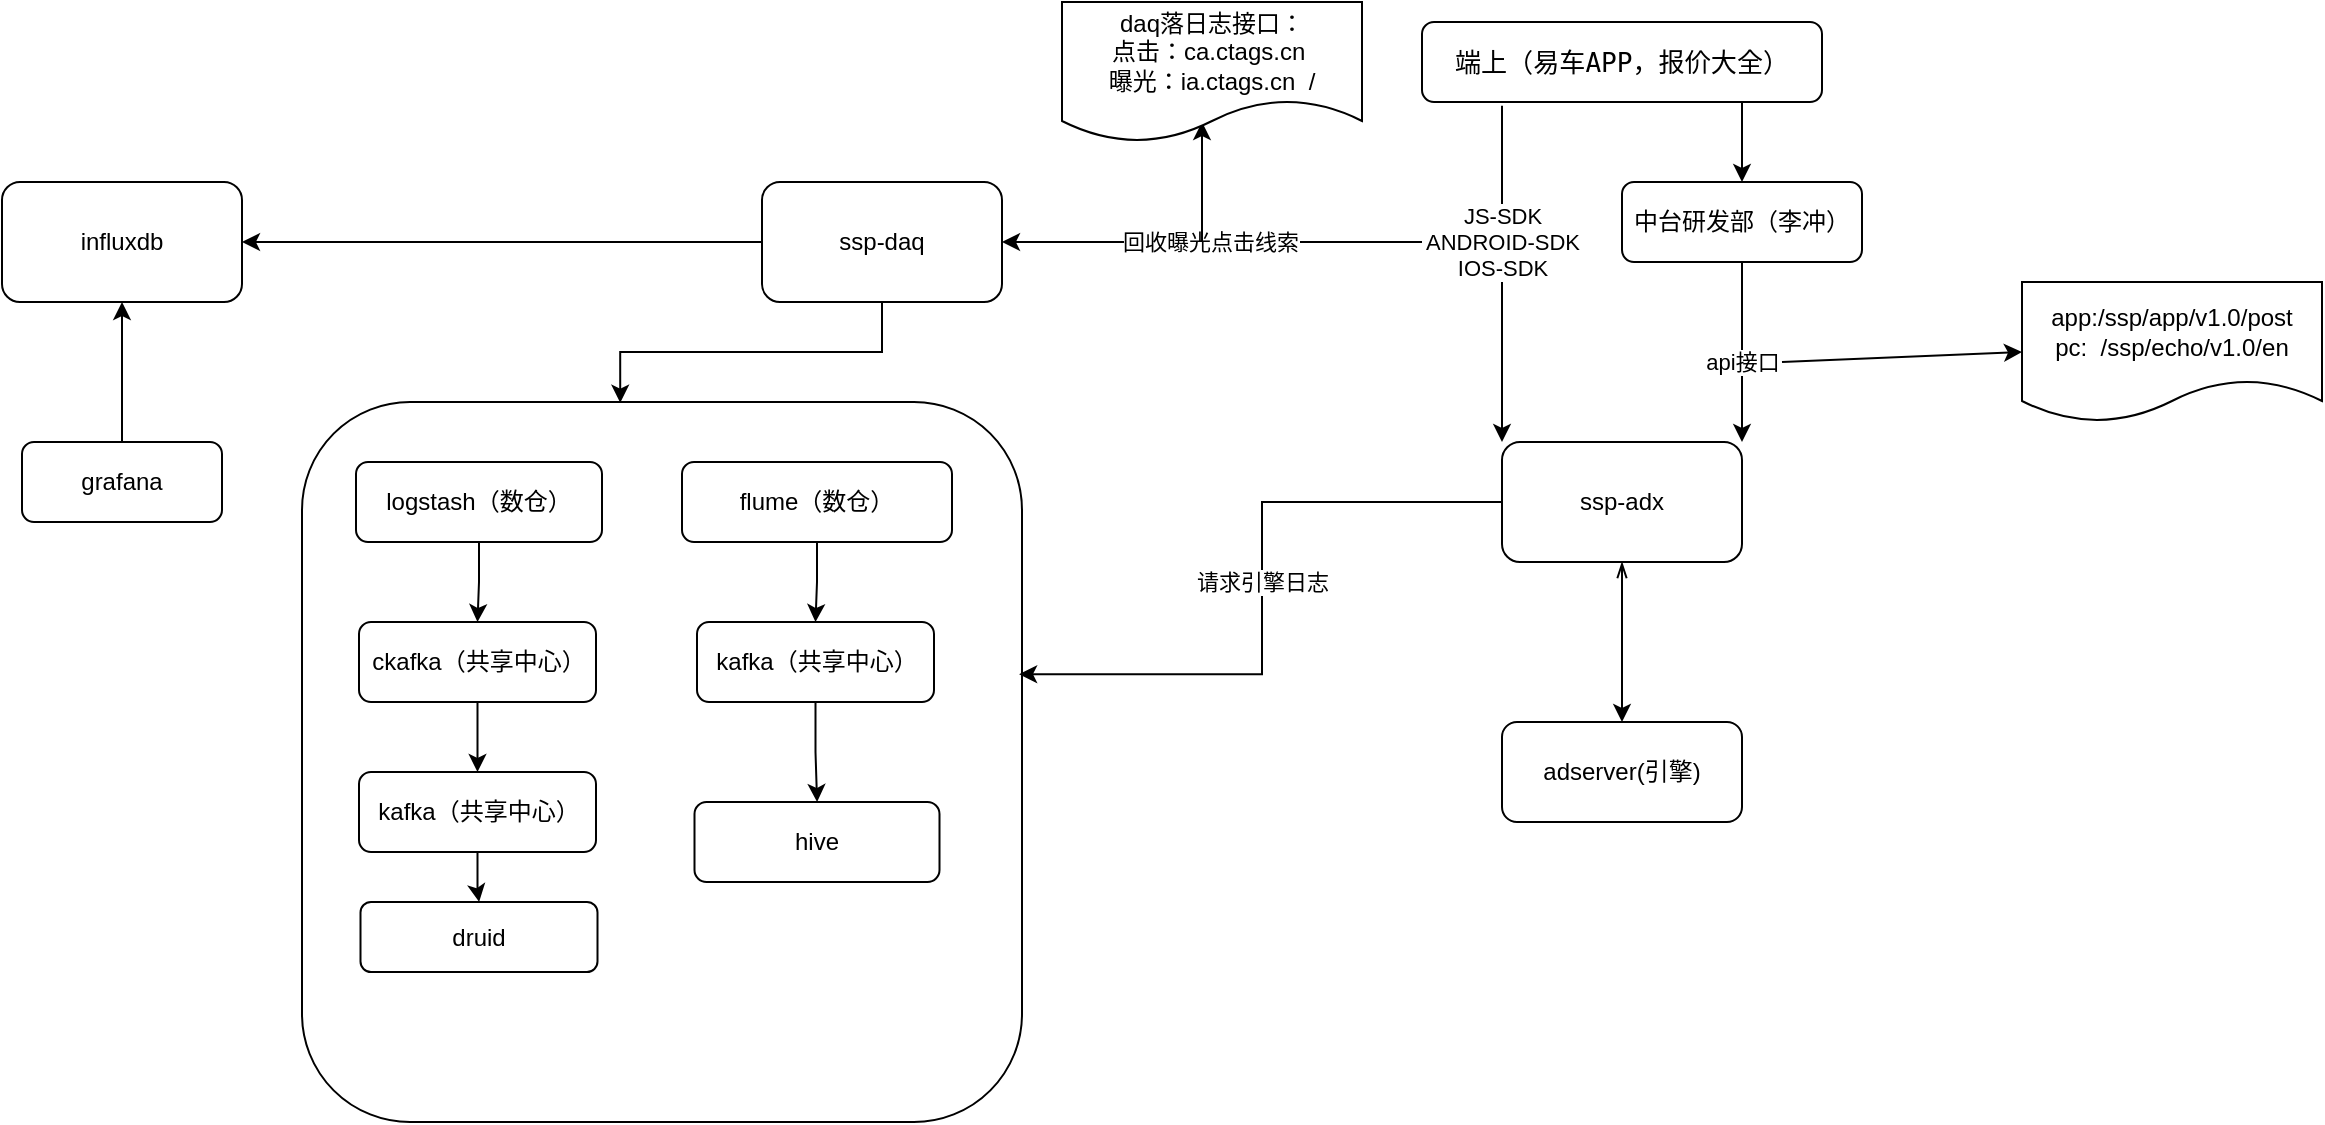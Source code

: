 <mxfile version="17.4.6" type="github">
  <diagram id="UeLceDq5GZnAgyrlyKgJ" name="Page-1">
    <mxGraphModel dx="1686" dy="589" grid="1" gridSize="10" guides="1" tooltips="1" connect="1" arrows="1" fold="1" page="1" pageScale="1" pageWidth="827" pageHeight="1169" math="0" shadow="0">
      <root>
        <mxCell id="0" />
        <mxCell id="1" parent="0" />
        <mxCell id="snLcsFlIVh21x5g7Dc2b-37" value="" style="whiteSpace=wrap;html=1;aspect=fixed;rounded=1;fillColor=none;" parent="1" vertex="1">
          <mxGeometry x="-440" y="220" width="360" height="360" as="geometry" />
        </mxCell>
        <mxCell id="snLcsFlIVh21x5g7Dc2b-7" value="" style="edgeStyle=orthogonalEdgeStyle;rounded=0;orthogonalLoop=1;jettySize=auto;html=1;entryX=0;entryY=0;entryDx=0;entryDy=0;exitX=0.2;exitY=1.046;exitDx=0;exitDy=0;exitPerimeter=0;" parent="1" source="HXvhfLutWoaemwnJysyT-1" target="snLcsFlIVh21x5g7Dc2b-3" edge="1">
          <mxGeometry relative="1" as="geometry">
            <mxPoint x="160" y="80" as="sourcePoint" />
            <mxPoint x="160" y="160" as="targetPoint" />
            <Array as="points" />
          </mxGeometry>
        </mxCell>
        <mxCell id="snLcsFlIVh21x5g7Dc2b-9" value="JS-SDK&lt;br&gt;ANDROID-SDK&lt;br&gt;IOS-SDK" style="edgeLabel;html=1;align=center;verticalAlign=middle;resizable=0;points=[];" parent="snLcsFlIVh21x5g7Dc2b-7" vertex="1" connectable="0">
          <mxGeometry x="-0.19" y="1" relative="1" as="geometry">
            <mxPoint x="-1" as="offset" />
          </mxGeometry>
        </mxCell>
        <mxCell id="HXvhfLutWoaemwnJysyT-1" value="&lt;pre style=&quot;background-color: rgb(255 , 255 , 255) ; font-family: &amp;#34;jetbrains mono&amp;#34; , monospace ; font-size: 9.8pt&quot;&gt;端上（易车APP，报价大全）&lt;/pre&gt;" style="rounded=1;whiteSpace=wrap;html=1;" parent="1" vertex="1">
          <mxGeometry x="120" y="30" width="200" height="40" as="geometry" />
        </mxCell>
        <mxCell id="snLcsFlIVh21x5g7Dc2b-21" value="" style="edgeStyle=orthogonalEdgeStyle;rounded=0;orthogonalLoop=1;jettySize=auto;html=1;exitX=0;exitY=0.5;exitDx=0;exitDy=0;entryX=0.996;entryY=0.378;entryDx=0;entryDy=0;entryPerimeter=0;" parent="1" source="snLcsFlIVh21x5g7Dc2b-3" target="snLcsFlIVh21x5g7Dc2b-37" edge="1">
          <mxGeometry relative="1" as="geometry" />
        </mxCell>
        <mxCell id="snLcsFlIVh21x5g7Dc2b-32" value="请求引擎日志" style="edgeLabel;html=1;align=center;verticalAlign=middle;resizable=0;points=[];" parent="snLcsFlIVh21x5g7Dc2b-21" vertex="1" connectable="0">
          <mxGeometry x="-0.022" relative="1" as="geometry">
            <mxPoint as="offset" />
          </mxGeometry>
        </mxCell>
        <mxCell id="snLcsFlIVh21x5g7Dc2b-45" style="edgeStyle=orthogonalEdgeStyle;rounded=0;orthogonalLoop=1;jettySize=auto;html=1;entryX=0.5;entryY=0;entryDx=0;entryDy=0;startArrow=openThin;startFill=0;" parent="1" source="snLcsFlIVh21x5g7Dc2b-3" target="snLcsFlIVh21x5g7Dc2b-30" edge="1">
          <mxGeometry relative="1" as="geometry" />
        </mxCell>
        <mxCell id="snLcsFlIVh21x5g7Dc2b-3" value="ssp-adx" style="whiteSpace=wrap;html=1;rounded=1;" parent="1" vertex="1">
          <mxGeometry x="160" y="240" width="120" height="60" as="geometry" />
        </mxCell>
        <mxCell id="snLcsFlIVh21x5g7Dc2b-8" value="" style="edgeStyle=orthogonalEdgeStyle;rounded=0;orthogonalLoop=1;jettySize=auto;html=1;" parent="1" edge="1">
          <mxGeometry relative="1" as="geometry">
            <mxPoint x="280" y="70" as="sourcePoint" />
            <mxPoint x="280" y="110" as="targetPoint" />
            <Array as="points">
              <mxPoint x="280" y="100" />
            </Array>
          </mxGeometry>
        </mxCell>
        <mxCell id="snLcsFlIVh21x5g7Dc2b-11" style="edgeStyle=orthogonalEdgeStyle;rounded=0;orthogonalLoop=1;jettySize=auto;html=1;entryX=1;entryY=0;entryDx=0;entryDy=0;" parent="1" source="snLcsFlIVh21x5g7Dc2b-10" target="snLcsFlIVh21x5g7Dc2b-3" edge="1">
          <mxGeometry relative="1" as="geometry" />
        </mxCell>
        <mxCell id="snLcsFlIVh21x5g7Dc2b-12" value="api接口" style="edgeLabel;html=1;align=center;verticalAlign=middle;resizable=0;points=[];" parent="snLcsFlIVh21x5g7Dc2b-11" vertex="1" connectable="0">
          <mxGeometry x="0.101" relative="1" as="geometry">
            <mxPoint as="offset" />
          </mxGeometry>
        </mxCell>
        <mxCell id="snLcsFlIVh21x5g7Dc2b-10" value="中台研发部（李冲）" style="rounded=1;whiteSpace=wrap;html=1;" parent="1" vertex="1">
          <mxGeometry x="220" y="110" width="120" height="40" as="geometry" />
        </mxCell>
        <mxCell id="snLcsFlIVh21x5g7Dc2b-13" value="app:/ssp/app/v1.0/post&lt;br&gt;pc:&amp;nbsp; /ssp/echo/v1.0/en" style="shape=document;whiteSpace=wrap;html=1;boundedLbl=1;" parent="1" vertex="1">
          <mxGeometry x="420" y="160" width="150" height="70" as="geometry" />
        </mxCell>
        <mxCell id="snLcsFlIVh21x5g7Dc2b-14" value="" style="endArrow=classic;html=1;rounded=0;entryX=0;entryY=0.5;entryDx=0;entryDy=0;" parent="1" target="snLcsFlIVh21x5g7Dc2b-13" edge="1">
          <mxGeometry width="50" height="50" relative="1" as="geometry">
            <mxPoint x="300" y="200" as="sourcePoint" />
            <mxPoint x="560" y="280" as="targetPoint" />
          </mxGeometry>
        </mxCell>
        <mxCell id="snLcsFlIVh21x5g7Dc2b-23" value="" style="edgeStyle=orthogonalEdgeStyle;rounded=0;orthogonalLoop=1;jettySize=auto;html=1;entryX=0.442;entryY=0.001;entryDx=0;entryDy=0;entryPerimeter=0;" parent="1" source="snLcsFlIVh21x5g7Dc2b-15" target="snLcsFlIVh21x5g7Dc2b-37" edge="1">
          <mxGeometry relative="1" as="geometry" />
        </mxCell>
        <mxCell id="snLcsFlIVh21x5g7Dc2b-49" value="" style="edgeStyle=orthogonalEdgeStyle;rounded=0;orthogonalLoop=1;jettySize=auto;html=1;startArrow=none;startFill=0;" parent="1" source="snLcsFlIVh21x5g7Dc2b-15" target="snLcsFlIVh21x5g7Dc2b-48" edge="1">
          <mxGeometry relative="1" as="geometry" />
        </mxCell>
        <mxCell id="snLcsFlIVh21x5g7Dc2b-15" value="ssp-daq" style="whiteSpace=wrap;html=1;rounded=1;" parent="1" vertex="1">
          <mxGeometry x="-210" y="110" width="120" height="60" as="geometry" />
        </mxCell>
        <mxCell id="snLcsFlIVh21x5g7Dc2b-17" value="" style="endArrow=classic;html=1;rounded=0;entryX=1;entryY=0.5;entryDx=0;entryDy=0;" parent="1" target="snLcsFlIVh21x5g7Dc2b-15" edge="1">
          <mxGeometry width="50" height="50" relative="1" as="geometry">
            <mxPoint x="120" y="140" as="sourcePoint" />
            <mxPoint x="440" y="250" as="targetPoint" />
            <Array as="points">
              <mxPoint x="-35" y="140" />
            </Array>
          </mxGeometry>
        </mxCell>
        <mxCell id="snLcsFlIVh21x5g7Dc2b-18" value="回收曝光点击线索" style="edgeLabel;html=1;align=center;verticalAlign=middle;resizable=0;points=[];" parent="snLcsFlIVh21x5g7Dc2b-17" vertex="1" connectable="0">
          <mxGeometry x="0.013" relative="1" as="geometry">
            <mxPoint as="offset" />
          </mxGeometry>
        </mxCell>
        <mxCell id="snLcsFlIVh21x5g7Dc2b-43" value="" style="edgeStyle=orthogonalEdgeStyle;rounded=0;orthogonalLoop=1;jettySize=auto;html=1;" parent="1" source="snLcsFlIVh21x5g7Dc2b-20" target="snLcsFlIVh21x5g7Dc2b-42" edge="1">
          <mxGeometry relative="1" as="geometry" />
        </mxCell>
        <mxCell id="snLcsFlIVh21x5g7Dc2b-20" value="flume（数仓）" style="whiteSpace=wrap;html=1;rounded=1;" parent="1" vertex="1">
          <mxGeometry x="-250" y="250" width="135" height="40" as="geometry" />
        </mxCell>
        <mxCell id="snLcsFlIVh21x5g7Dc2b-25" value="" style="edgeStyle=orthogonalEdgeStyle;rounded=0;orthogonalLoop=1;jettySize=auto;html=1;" parent="1" source="snLcsFlIVh21x5g7Dc2b-22" target="snLcsFlIVh21x5g7Dc2b-24" edge="1">
          <mxGeometry relative="1" as="geometry" />
        </mxCell>
        <mxCell id="snLcsFlIVh21x5g7Dc2b-22" value="logstash（数仓）" style="rounded=1;whiteSpace=wrap;html=1;" parent="1" vertex="1">
          <mxGeometry x="-413" y="250" width="123" height="40" as="geometry" />
        </mxCell>
        <mxCell id="snLcsFlIVh21x5g7Dc2b-40" value="" style="edgeStyle=orthogonalEdgeStyle;rounded=0;orthogonalLoop=1;jettySize=auto;html=1;" parent="1" source="snLcsFlIVh21x5g7Dc2b-24" target="snLcsFlIVh21x5g7Dc2b-39" edge="1">
          <mxGeometry relative="1" as="geometry" />
        </mxCell>
        <mxCell id="snLcsFlIVh21x5g7Dc2b-24" value="ckafka（共享中心）" style="whiteSpace=wrap;html=1;rounded=1;" parent="1" vertex="1">
          <mxGeometry x="-411.5" y="330" width="118.5" height="40" as="geometry" />
        </mxCell>
        <mxCell id="snLcsFlIVh21x5g7Dc2b-26" value="hive" style="whiteSpace=wrap;html=1;rounded=1;" parent="1" vertex="1">
          <mxGeometry x="-243.75" y="420" width="122.5" height="40" as="geometry" />
        </mxCell>
        <mxCell id="snLcsFlIVh21x5g7Dc2b-28" value="druid" style="whiteSpace=wrap;html=1;rounded=1;" parent="1" vertex="1">
          <mxGeometry x="-410.75" y="470" width="118.5" height="35" as="geometry" />
        </mxCell>
        <mxCell id="snLcsFlIVh21x5g7Dc2b-30" value="adserver(引擎)" style="whiteSpace=wrap;html=1;rounded=1;" parent="1" vertex="1">
          <mxGeometry x="160" y="380" width="120" height="50" as="geometry" />
        </mxCell>
        <mxCell id="snLcsFlIVh21x5g7Dc2b-41" value="" style="edgeStyle=orthogonalEdgeStyle;rounded=0;orthogonalLoop=1;jettySize=auto;html=1;" parent="1" source="snLcsFlIVh21x5g7Dc2b-39" target="snLcsFlIVh21x5g7Dc2b-28" edge="1">
          <mxGeometry relative="1" as="geometry" />
        </mxCell>
        <mxCell id="snLcsFlIVh21x5g7Dc2b-39" value="kafka（共享中心）" style="whiteSpace=wrap;html=1;rounded=1;" parent="1" vertex="1">
          <mxGeometry x="-411.5" y="405" width="118.5" height="40" as="geometry" />
        </mxCell>
        <mxCell id="snLcsFlIVh21x5g7Dc2b-44" value="" style="edgeStyle=orthogonalEdgeStyle;rounded=0;orthogonalLoop=1;jettySize=auto;html=1;" parent="1" source="snLcsFlIVh21x5g7Dc2b-42" target="snLcsFlIVh21x5g7Dc2b-26" edge="1">
          <mxGeometry relative="1" as="geometry" />
        </mxCell>
        <mxCell id="snLcsFlIVh21x5g7Dc2b-42" value="kafka（共享中心）" style="whiteSpace=wrap;html=1;rounded=1;" parent="1" vertex="1">
          <mxGeometry x="-242.5" y="330" width="118.5" height="40" as="geometry" />
        </mxCell>
        <mxCell id="snLcsFlIVh21x5g7Dc2b-50" style="edgeStyle=orthogonalEdgeStyle;rounded=0;orthogonalLoop=1;jettySize=auto;html=1;startArrow=none;startFill=0;" parent="1" source="snLcsFlIVh21x5g7Dc2b-46" target="snLcsFlIVh21x5g7Dc2b-48" edge="1">
          <mxGeometry relative="1" as="geometry" />
        </mxCell>
        <mxCell id="snLcsFlIVh21x5g7Dc2b-46" value="grafana" style="rounded=1;whiteSpace=wrap;html=1;fillColor=none;" parent="1" vertex="1">
          <mxGeometry x="-580" y="240" width="100" height="40" as="geometry" />
        </mxCell>
        <mxCell id="snLcsFlIVh21x5g7Dc2b-48" value="influxdb" style="whiteSpace=wrap;html=1;rounded=1;" parent="1" vertex="1">
          <mxGeometry x="-590" y="110" width="120" height="60" as="geometry" />
        </mxCell>
        <mxCell id="Hfv6fbt0utfUgIxuW2_U-1" value="" style="endArrow=classic;html=1;rounded=0;" edge="1" parent="1">
          <mxGeometry width="50" height="50" relative="1" as="geometry">
            <mxPoint x="10" y="140" as="sourcePoint" />
            <mxPoint x="10" y="80" as="targetPoint" />
          </mxGeometry>
        </mxCell>
        <mxCell id="Hfv6fbt0utfUgIxuW2_U-2" value="daq落日志接口：&lt;br&gt;点击：ca.ctags.cn&amp;nbsp; &lt;br&gt;曝光：ia.ctags.cn&amp;nbsp; /" style="shape=document;whiteSpace=wrap;html=1;boundedLbl=1;" vertex="1" parent="1">
          <mxGeometry x="-60" y="20" width="150" height="70" as="geometry" />
        </mxCell>
      </root>
    </mxGraphModel>
  </diagram>
</mxfile>
